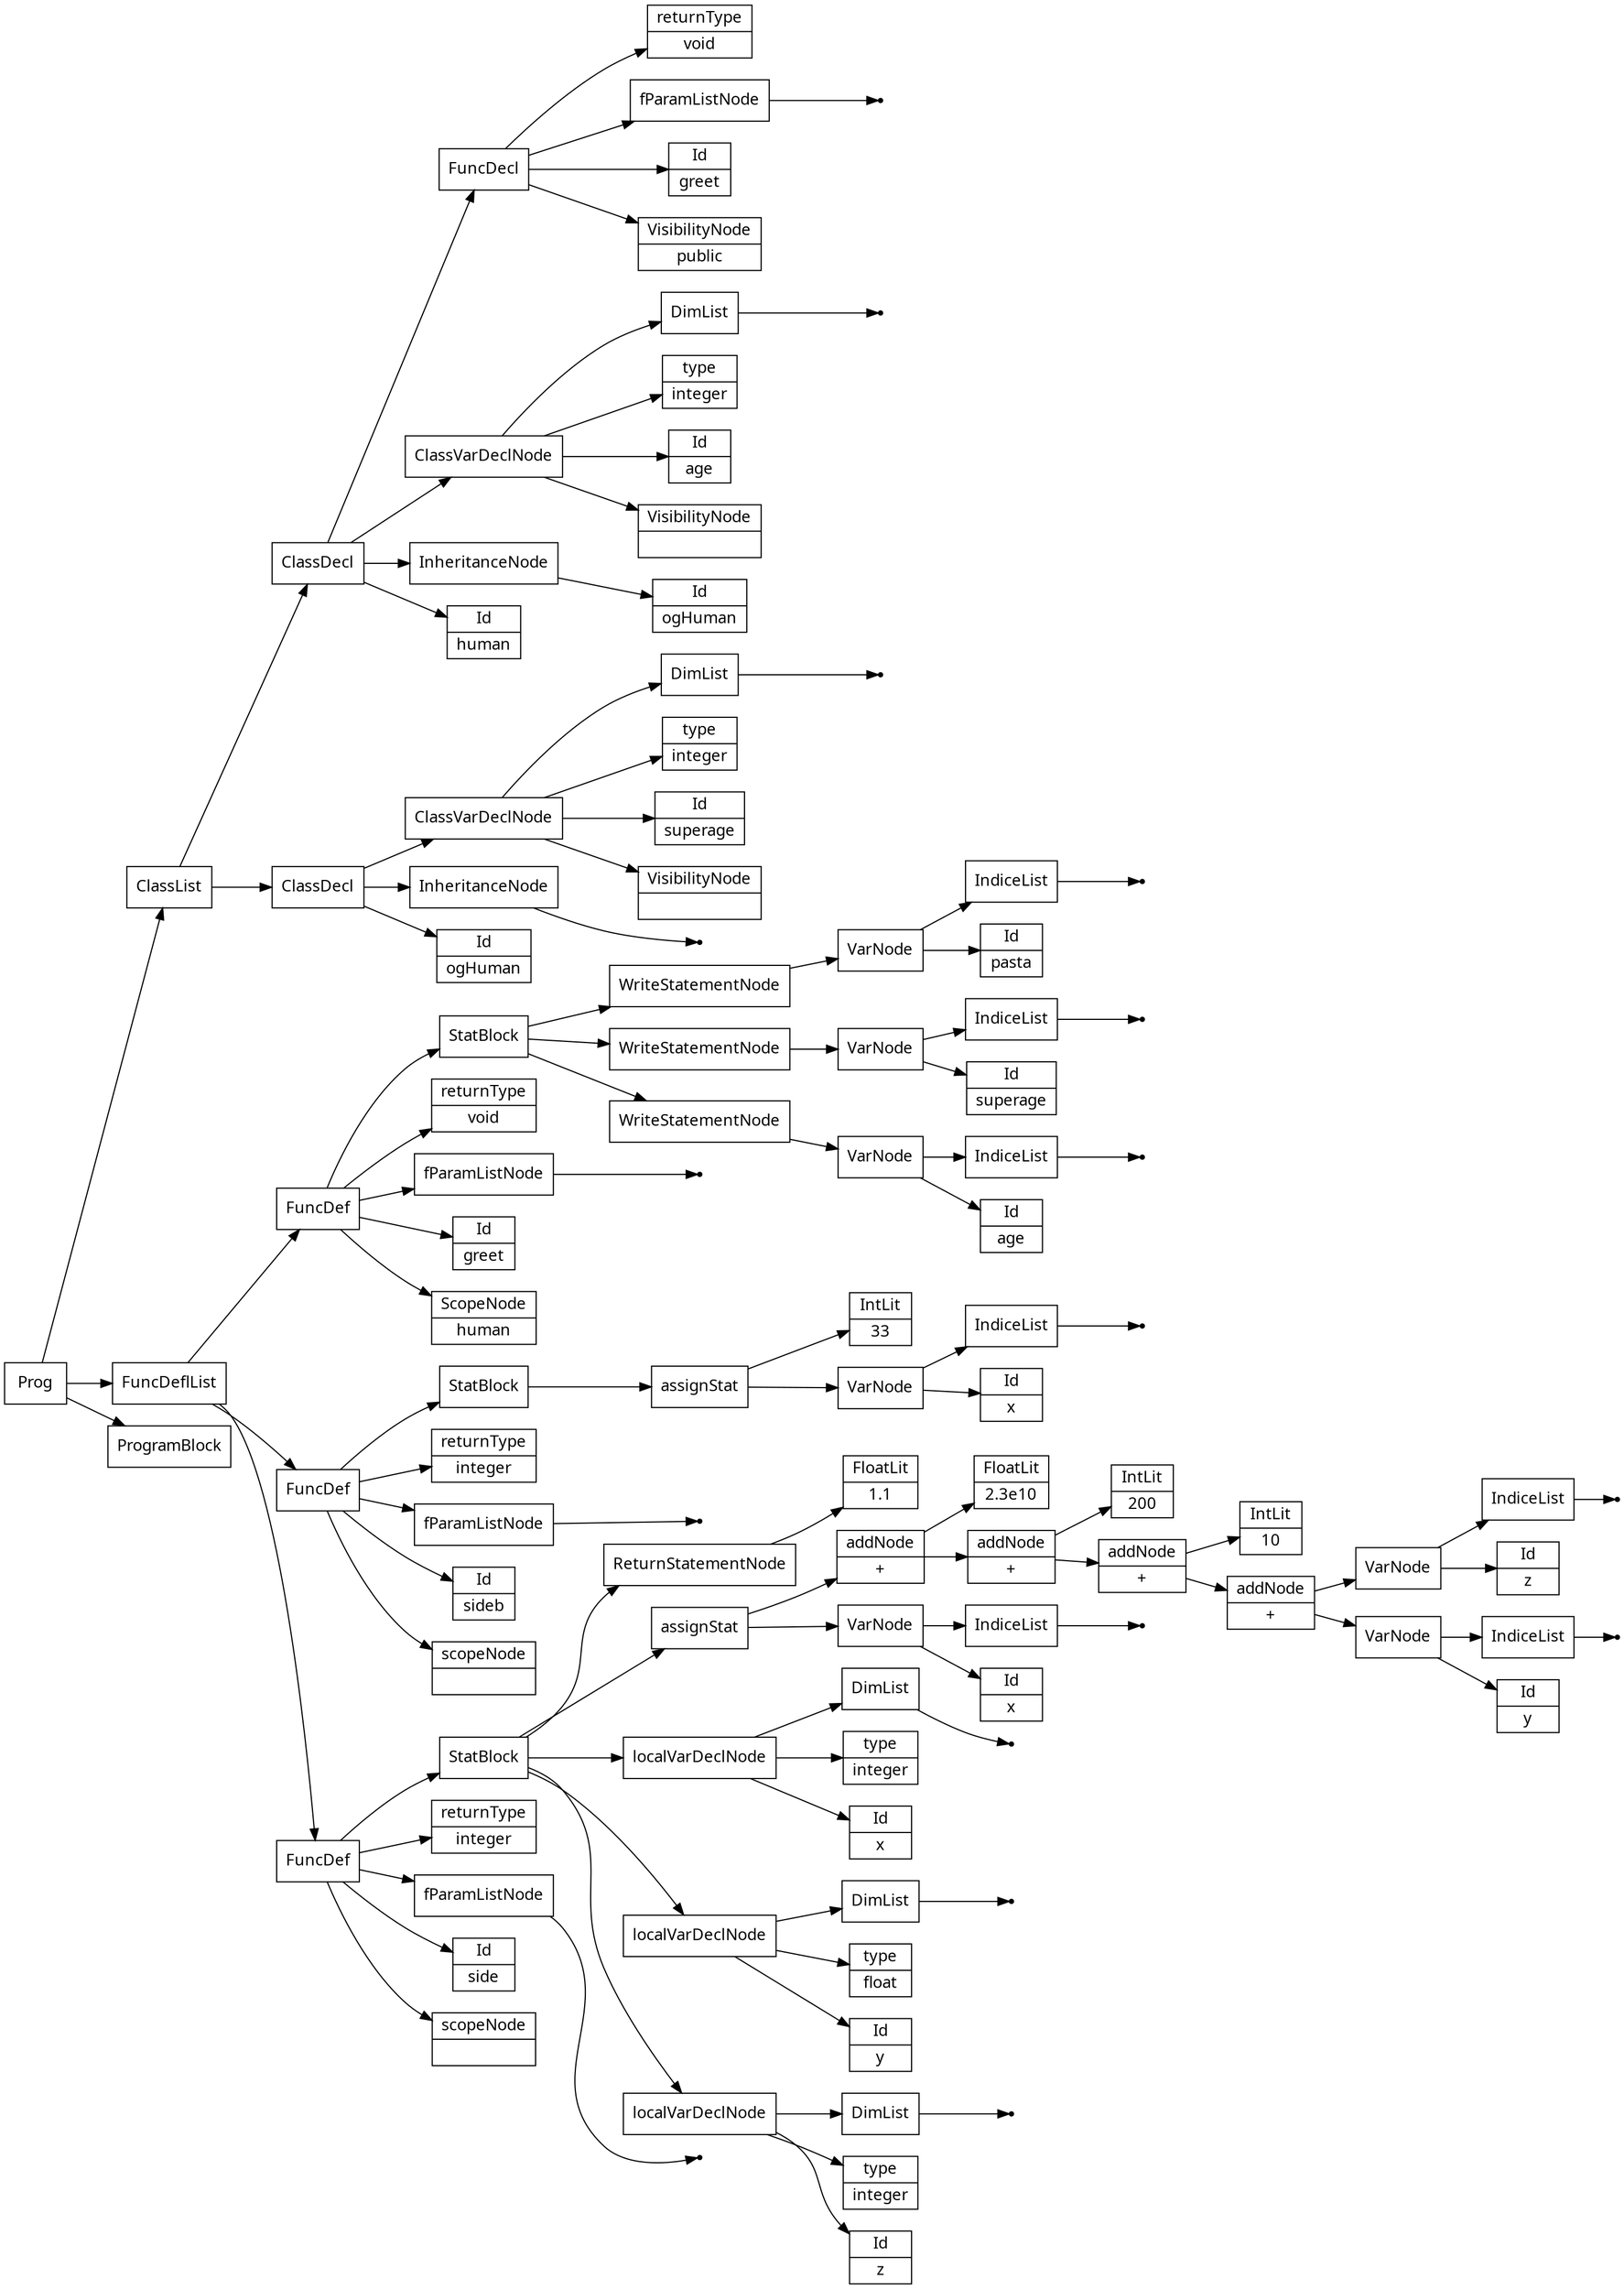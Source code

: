 digraph AST {
node [shape=record];
 node [fontname=Sans];charset="UTF-8" splines=true splines=spline rankdir =LR ordering="out"
1[label="scopeNode| "];
none3[shape="point"];
4[label="fParamListNode"];
4->none3;
5[label="returnType|integer"];
7[label="Id|z"];
8[label="type|integer"];
none10[shape="point"];
11[label="DimList"];
11->none10;
12[label="localVarDeclNode"];
12->11;
12->8;
12->7;
13[label="Id|y"];
14[label="type|float"];
none16[shape="point"];
17[label="DimList"];
17->none16;
18[label="localVarDeclNode"];
18->17;
18->14;
18->13;
19[label="Id|x"];
20[label="type|integer"];
none22[shape="point"];
23[label="DimList"];
23->none22;
24[label="localVarDeclNode"];
24->23;
24->20;
24->19;
25[label="Id|x"];
none27[shape="point"];
28[label="IndiceList"];
28->none27;
29[label="VarNode"];
29->28;
29->25;
30[label="Id|y"];
none32[shape="point"];
33[label="IndiceList"];
33->none32;
34[label="VarNode"];
34->33;
34->30;
35[label="addNode|+"];
36[label="Id|z"];
none38[shape="point"];
39[label="IndiceList"];
39->none38;
40[label="VarNode"];
40->39;
40->36;
35->40;
35->34;
41[label="addNode|+"];
42[label="IntLit|10"];
41->42;
41->35;
43[label="addNode|+"];
44[label="IntLit|200"];
43->44;
43->41;
45[label="addNode|+"];
46[label="FloatLit|2.3e10"];
45->46;
45->43;
47[label="assignStat"];
47->45;
47->29;
48[label="FloatLit|1.1"];
49[label="ReturnStatementNode"];
49->48;
50[label="StatBlock"];
50->49;
50->47;
50->24;
50->18;
50->12;
51[label="FuncDef"];
0[label="Id|side"];
51->50;
51->5;
51->4;
51->0;
51->1;
53[label="scopeNode| "];
none55[shape="point"];
56[label="fParamListNode"];
56->none55;
57[label="returnType|integer"];
59[label="Id|x"];
none61[shape="point"];
62[label="IndiceList"];
62->none61;
63[label="VarNode"];
63->62;
63->59;
64[label="IntLit|33"];
65[label="assignStat"];
65->64;
65->63;
66[label="StatBlock"];
66->65;
67[label="FuncDef"];
52[label="Id|sideb"];
67->66;
67->57;
67->56;
67->52;
67->53;
68[label="Id|ogHuman"];
none70[shape="point"];
71[label="InheritanceNode"];
71->none70;
72[label="VisibilityNode|"];
73[label="Id|superage"];
74[label="type|integer"];
none76[shape="point"];
77[label="DimList"];
77->none76;
78[label="ClassVarDeclNode"];
78->77;
78->74;
78->73;
78->72;
79[label="ClassDecl"];
79->78;
79->71;
79->68;
80[label="Id|human"];
82[label="Id|ogHuman"];
83[label="InheritanceNode"];
83->82;
84[label="VisibilityNode|"];
85[label="Id|age"];
86[label="type|integer"];
none88[shape="point"];
89[label="DimList"];
89->none88;
90[label="ClassVarDeclNode"];
90->89;
90->86;
90->85;
90->84;
91[label="VisibilityNode|public"];
92[label="Id|greet"];
none94[shape="point"];
95[label="fParamListNode"];
95->none94;
96[label="returnType|void"];
97[label="FuncDecl"];
97->96;
97->95;
97->92;
97->91;
98[label="ClassDecl"];
98->97;
98->90;
98->83;
98->80;
100[label="Id|greet"];
none102[shape="point"];
103[label="fParamListNode"];
103->none102;
104[label="returnType|void"];
106[label="Id|age"];
none108[shape="point"];
109[label="IndiceList"];
109->none108;
110[label="VarNode"];
110->109;
110->106;
111[label="WriteStatementNode"];
111->110;
112[label="Id|superage"];
none114[shape="point"];
115[label="IndiceList"];
115->none114;
116[label="VarNode"];
116->115;
116->112;
117[label="WriteStatementNode"];
117->116;
118[label="Id|pasta"];
none120[shape="point"];
121[label="IndiceList"];
121->none120;
122[label="VarNode"];
122->121;
122->118;
123[label="WriteStatementNode"];
123->122;
124[label="StatBlock"];
124->123;
124->117;
124->111;
125[label="FuncDef"];
99[label="ScopeNode|human"];
125->124;
125->104;
125->103;
125->100;
125->99;
126[label="ClassList"];
127[label="FuncDeflList"];
128[label="Prog"];
129[label="ProgramBlock"];
127->125;
126->98;
126->79;
127->67;
127->51;
128->126;
128->127;
128->129;
}
